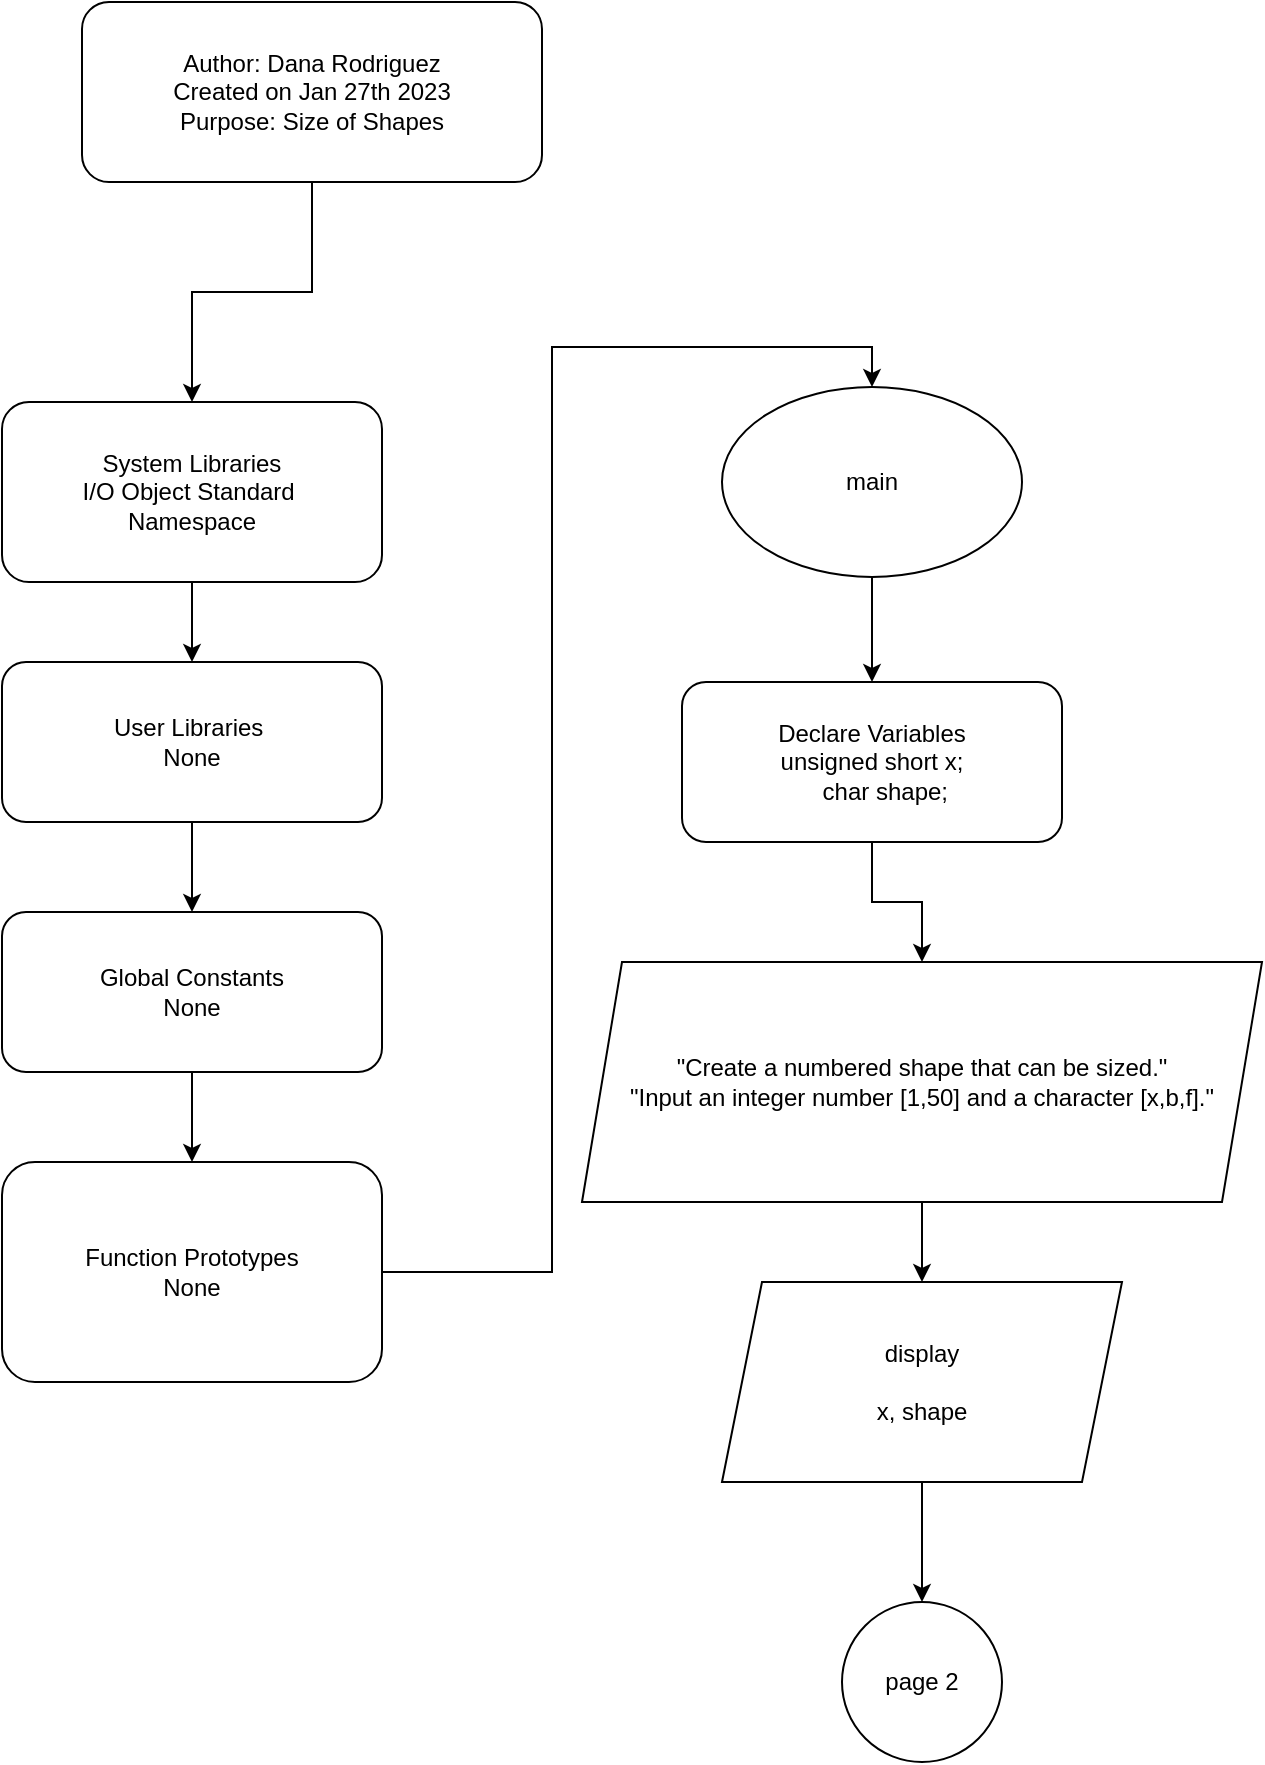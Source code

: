 <mxfile version="20.8.11" type="github" pages="2">
  <diagram id="C5RBs43oDa-KdzZeNtuy" name="Page-1">
    <mxGraphModel dx="883" dy="826" grid="1" gridSize="10" guides="1" tooltips="1" connect="1" arrows="1" fold="1" page="1" pageScale="1" pageWidth="827" pageHeight="1169" math="0" shadow="0">
      <root>
        <mxCell id="WIyWlLk6GJQsqaUBKTNV-0" />
        <mxCell id="WIyWlLk6GJQsqaUBKTNV-1" parent="WIyWlLk6GJQsqaUBKTNV-0" />
        <mxCell id="4MD6gl5W2jQwOEzOxGMi-15" value="" style="edgeStyle=orthogonalEdgeStyle;rounded=0;orthogonalLoop=1;jettySize=auto;html=1;" edge="1" parent="WIyWlLk6GJQsqaUBKTNV-1" source="4MD6gl5W2jQwOEzOxGMi-0" target="4MD6gl5W2jQwOEzOxGMi-6">
          <mxGeometry relative="1" as="geometry" />
        </mxCell>
        <mxCell id="4MD6gl5W2jQwOEzOxGMi-0" value="main" style="ellipse;whiteSpace=wrap;html=1;" vertex="1" parent="WIyWlLk6GJQsqaUBKTNV-1">
          <mxGeometry x="500" y="282.5" width="150" height="95" as="geometry" />
        </mxCell>
        <mxCell id="4MD6gl5W2jQwOEzOxGMi-19" value="" style="edgeStyle=orthogonalEdgeStyle;rounded=0;orthogonalLoop=1;jettySize=auto;html=1;" edge="1" parent="WIyWlLk6GJQsqaUBKTNV-1" source="4MD6gl5W2jQwOEzOxGMi-1" target="4MD6gl5W2jQwOEzOxGMi-2">
          <mxGeometry relative="1" as="geometry" />
        </mxCell>
        <mxCell id="4MD6gl5W2jQwOEzOxGMi-1" value="Author: Dana Rodriguez&lt;br&gt;Created on Jan 27th 2023&lt;br&gt;Purpose: Size of Shapes" style="rounded=1;whiteSpace=wrap;html=1;" vertex="1" parent="WIyWlLk6GJQsqaUBKTNV-1">
          <mxGeometry x="180" y="90" width="230" height="90" as="geometry" />
        </mxCell>
        <mxCell id="4MD6gl5W2jQwOEzOxGMi-10" value="" style="edgeStyle=orthogonalEdgeStyle;rounded=0;orthogonalLoop=1;jettySize=auto;html=1;" edge="1" parent="WIyWlLk6GJQsqaUBKTNV-1" source="4MD6gl5W2jQwOEzOxGMi-2" target="4MD6gl5W2jQwOEzOxGMi-3">
          <mxGeometry relative="1" as="geometry" />
        </mxCell>
        <mxCell id="4MD6gl5W2jQwOEzOxGMi-2" value="System Libraries&lt;br&gt;I/O Object Standard&amp;nbsp;&lt;br&gt;Namespace" style="rounded=1;whiteSpace=wrap;html=1;" vertex="1" parent="WIyWlLk6GJQsqaUBKTNV-1">
          <mxGeometry x="140" y="290" width="190" height="90" as="geometry" />
        </mxCell>
        <mxCell id="4MD6gl5W2jQwOEzOxGMi-11" value="" style="edgeStyle=orthogonalEdgeStyle;rounded=0;orthogonalLoop=1;jettySize=auto;html=1;" edge="1" parent="WIyWlLk6GJQsqaUBKTNV-1" source="4MD6gl5W2jQwOEzOxGMi-3" target="4MD6gl5W2jQwOEzOxGMi-4">
          <mxGeometry relative="1" as="geometry" />
        </mxCell>
        <mxCell id="4MD6gl5W2jQwOEzOxGMi-3" value="User Libraries&amp;nbsp;&lt;br&gt;None" style="rounded=1;whiteSpace=wrap;html=1;" vertex="1" parent="WIyWlLk6GJQsqaUBKTNV-1">
          <mxGeometry x="140" y="420" width="190" height="80" as="geometry" />
        </mxCell>
        <mxCell id="4MD6gl5W2jQwOEzOxGMi-12" value="" style="edgeStyle=orthogonalEdgeStyle;rounded=0;orthogonalLoop=1;jettySize=auto;html=1;" edge="1" parent="WIyWlLk6GJQsqaUBKTNV-1" source="4MD6gl5W2jQwOEzOxGMi-4" target="4MD6gl5W2jQwOEzOxGMi-5">
          <mxGeometry relative="1" as="geometry" />
        </mxCell>
        <mxCell id="4MD6gl5W2jQwOEzOxGMi-4" value="Global Constants&lt;br&gt;None" style="rounded=1;whiteSpace=wrap;html=1;" vertex="1" parent="WIyWlLk6GJQsqaUBKTNV-1">
          <mxGeometry x="140" y="545" width="190" height="80" as="geometry" />
        </mxCell>
        <mxCell id="4MD6gl5W2jQwOEzOxGMi-13" style="edgeStyle=orthogonalEdgeStyle;rounded=0;orthogonalLoop=1;jettySize=auto;html=1;entryX=0.5;entryY=0;entryDx=0;entryDy=0;" edge="1" parent="WIyWlLk6GJQsqaUBKTNV-1" source="4MD6gl5W2jQwOEzOxGMi-5" target="4MD6gl5W2jQwOEzOxGMi-0">
          <mxGeometry relative="1" as="geometry" />
        </mxCell>
        <mxCell id="4MD6gl5W2jQwOEzOxGMi-5" value="Function Prototypes&lt;br&gt;None" style="rounded=1;whiteSpace=wrap;html=1;" vertex="1" parent="WIyWlLk6GJQsqaUBKTNV-1">
          <mxGeometry x="140" y="670" width="190" height="110" as="geometry" />
        </mxCell>
        <mxCell id="4MD6gl5W2jQwOEzOxGMi-16" value="" style="edgeStyle=orthogonalEdgeStyle;rounded=0;orthogonalLoop=1;jettySize=auto;html=1;" edge="1" parent="WIyWlLk6GJQsqaUBKTNV-1" source="4MD6gl5W2jQwOEzOxGMi-6" target="4MD6gl5W2jQwOEzOxGMi-7">
          <mxGeometry relative="1" as="geometry" />
        </mxCell>
        <mxCell id="4MD6gl5W2jQwOEzOxGMi-6" value="Declare Variables&lt;br&gt;&lt;div&gt;unsigned short x;&lt;/div&gt;&lt;div&gt;&amp;nbsp; &amp;nbsp; char shape;&lt;/div&gt;" style="rounded=1;whiteSpace=wrap;html=1;" vertex="1" parent="WIyWlLk6GJQsqaUBKTNV-1">
          <mxGeometry x="480" y="430" width="190" height="80" as="geometry" />
        </mxCell>
        <mxCell id="4MD6gl5W2jQwOEzOxGMi-17" value="" style="edgeStyle=orthogonalEdgeStyle;rounded=0;orthogonalLoop=1;jettySize=auto;html=1;" edge="1" parent="WIyWlLk6GJQsqaUBKTNV-1" source="4MD6gl5W2jQwOEzOxGMi-7" target="4MD6gl5W2jQwOEzOxGMi-8">
          <mxGeometry relative="1" as="geometry" />
        </mxCell>
        <mxCell id="4MD6gl5W2jQwOEzOxGMi-7" value="&quot;Create a numbered shape that can be sized.&quot;&lt;br&gt;&quot;Input an integer number [1,50] and a character [x,b,f].&quot;" style="shape=parallelogram;perimeter=parallelogramPerimeter;whiteSpace=wrap;html=1;fixedSize=1;" vertex="1" parent="WIyWlLk6GJQsqaUBKTNV-1">
          <mxGeometry x="430" y="570" width="340" height="120" as="geometry" />
        </mxCell>
        <mxCell id="4MD6gl5W2jQwOEzOxGMi-18" value="" style="edgeStyle=orthogonalEdgeStyle;rounded=0;orthogonalLoop=1;jettySize=auto;html=1;" edge="1" parent="WIyWlLk6GJQsqaUBKTNV-1" source="4MD6gl5W2jQwOEzOxGMi-8" target="4MD6gl5W2jQwOEzOxGMi-9">
          <mxGeometry relative="1" as="geometry" />
        </mxCell>
        <mxCell id="4MD6gl5W2jQwOEzOxGMi-8" value="display&lt;br&gt;&lt;br&gt;x, shape" style="shape=parallelogram;perimeter=parallelogramPerimeter;whiteSpace=wrap;html=1;fixedSize=1;" vertex="1" parent="WIyWlLk6GJQsqaUBKTNV-1">
          <mxGeometry x="500" y="730" width="200" height="100" as="geometry" />
        </mxCell>
        <mxCell id="4MD6gl5W2jQwOEzOxGMi-9" value="page 2" style="ellipse;whiteSpace=wrap;html=1;aspect=fixed;" vertex="1" parent="WIyWlLk6GJQsqaUBKTNV-1">
          <mxGeometry x="560" y="890" width="80" height="80" as="geometry" />
        </mxCell>
      </root>
    </mxGraphModel>
  </diagram>
  <diagram id="DE1R_0SiZ5mqrds_HxIH" name="Page-2">
    <mxGraphModel dx="883" dy="826" grid="1" gridSize="10" guides="1" tooltips="1" connect="1" arrows="1" fold="1" page="1" pageScale="1" pageWidth="850" pageHeight="1100" math="0" shadow="0">
      <root>
        <mxCell id="0" />
        <mxCell id="1" parent="0" />
      </root>
    </mxGraphModel>
  </diagram>
</mxfile>
